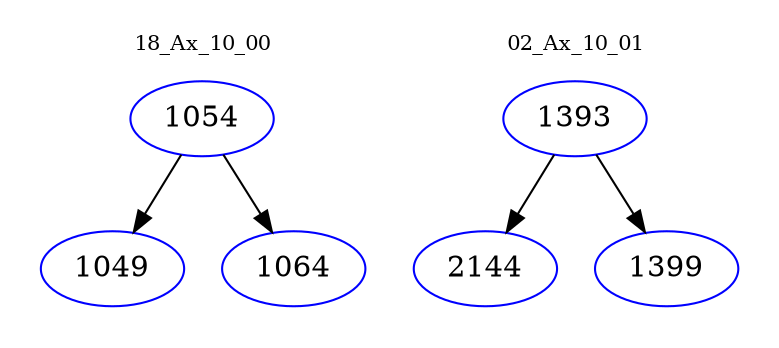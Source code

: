 digraph{
subgraph cluster_0 {
color = white
label = "18_Ax_10_00";
fontsize=10;
T0_1054 [label="1054", color="blue"]
T0_1054 -> T0_1049 [color="black"]
T0_1049 [label="1049", color="blue"]
T0_1054 -> T0_1064 [color="black"]
T0_1064 [label="1064", color="blue"]
}
subgraph cluster_1 {
color = white
label = "02_Ax_10_01";
fontsize=10;
T1_1393 [label="1393", color="blue"]
T1_1393 -> T1_2144 [color="black"]
T1_2144 [label="2144", color="blue"]
T1_1393 -> T1_1399 [color="black"]
T1_1399 [label="1399", color="blue"]
}
}
